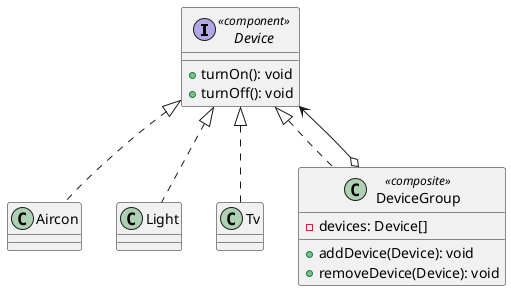 @startuml

'skinparam linetype ortho

interface Device <<component>> {
  + turnOn(): void
  + turnOff(): void
}

class Aircon implements Device {}

class Light implements Device {}

class Tv implements Device {}

class DeviceGroup <<composite>> implements Device {
  - devices: Device[]
  + addDevice(Device): void
  + removeDevice(Device): void
}

DeviceGroup o-up-> Device

@enduml